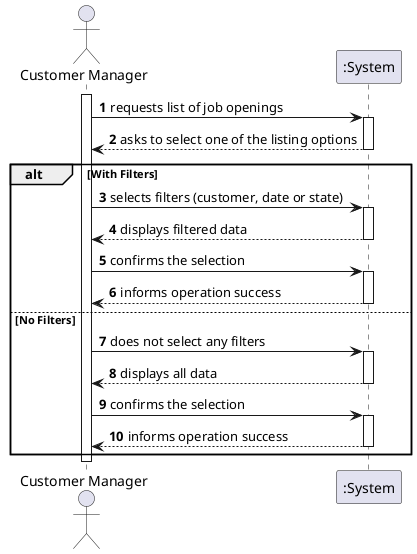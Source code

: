 @startuml US1003 _SSD

autonumber

actor CM as "Customer Manager"

activate CM

CM -> ":System" : requests list of job openings
activate ":System"

":System" --> CM : asks to select one of the listing options
deactivate ":System"

alt With Filters
    CM -> ":System" : selects filters (customer, date or state)
    activate ":System"

    ":System" --> CM : displays filtered data
    deactivate ":System"

    CM -> ":System" : confirms the selection
    activate ":System"

    ":System" --> CM : informs operation success
    deactivate ":System"
else No Filters
    CM -> ":System" : does not select any filters
    activate ":System"

    ":System" --> CM : displays all data
    deactivate ":System"

    CM -> ":System" : confirms the selection
    activate ":System"

    ":System" --> CM : informs operation success
    deactivate ":System"
end

deactivate CM

@enduml
